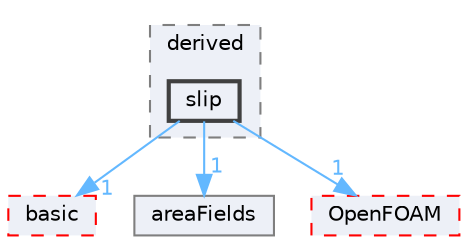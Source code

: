 digraph "src/finiteArea/fields/faPatchFields/derived/slip"
{
 // LATEX_PDF_SIZE
  bgcolor="transparent";
  edge [fontname=Helvetica,fontsize=10,labelfontname=Helvetica,labelfontsize=10];
  node [fontname=Helvetica,fontsize=10,shape=box,height=0.2,width=0.4];
  compound=true
  subgraph clusterdir_e199f5c11b5a7f232da4f9fe7f7d8b60 {
    graph [ bgcolor="#edf0f7", pencolor="grey50", label="derived", fontname=Helvetica,fontsize=10 style="filled,dashed", URL="dir_e199f5c11b5a7f232da4f9fe7f7d8b60.html",tooltip=""]
  dir_c91a6069bd05444772260cebe330bab0 [label="slip", fillcolor="#edf0f7", color="grey25", style="filled,bold", URL="dir_c91a6069bd05444772260cebe330bab0.html",tooltip=""];
  }
  dir_a3ace091d9f29f1a163e7ddba3bdb43a [label="basic", fillcolor="#edf0f7", color="red", style="filled,dashed", URL="dir_a3ace091d9f29f1a163e7ddba3bdb43a.html",tooltip=""];
  dir_daaae48b02afa3c7d2f12c306bc03aaf [label="areaFields", fillcolor="#edf0f7", color="grey50", style="filled", URL="dir_daaae48b02afa3c7d2f12c306bc03aaf.html",tooltip=""];
  dir_c5473ff19b20e6ec4dfe5c310b3778a8 [label="OpenFOAM", fillcolor="#edf0f7", color="red", style="filled,dashed", URL="dir_c5473ff19b20e6ec4dfe5c310b3778a8.html",tooltip=""];
  dir_c91a6069bd05444772260cebe330bab0->dir_a3ace091d9f29f1a163e7ddba3bdb43a [headlabel="1", labeldistance=1.5 headhref="dir_003586_000206.html" href="dir_003586_000206.html" color="steelblue1" fontcolor="steelblue1"];
  dir_c91a6069bd05444772260cebe330bab0->dir_c5473ff19b20e6ec4dfe5c310b3778a8 [headlabel="1", labeldistance=1.5 headhref="dir_003586_002695.html" href="dir_003586_002695.html" color="steelblue1" fontcolor="steelblue1"];
  dir_c91a6069bd05444772260cebe330bab0->dir_daaae48b02afa3c7d2f12c306bc03aaf [headlabel="1", labeldistance=1.5 headhref="dir_003586_000120.html" href="dir_003586_000120.html" color="steelblue1" fontcolor="steelblue1"];
}
